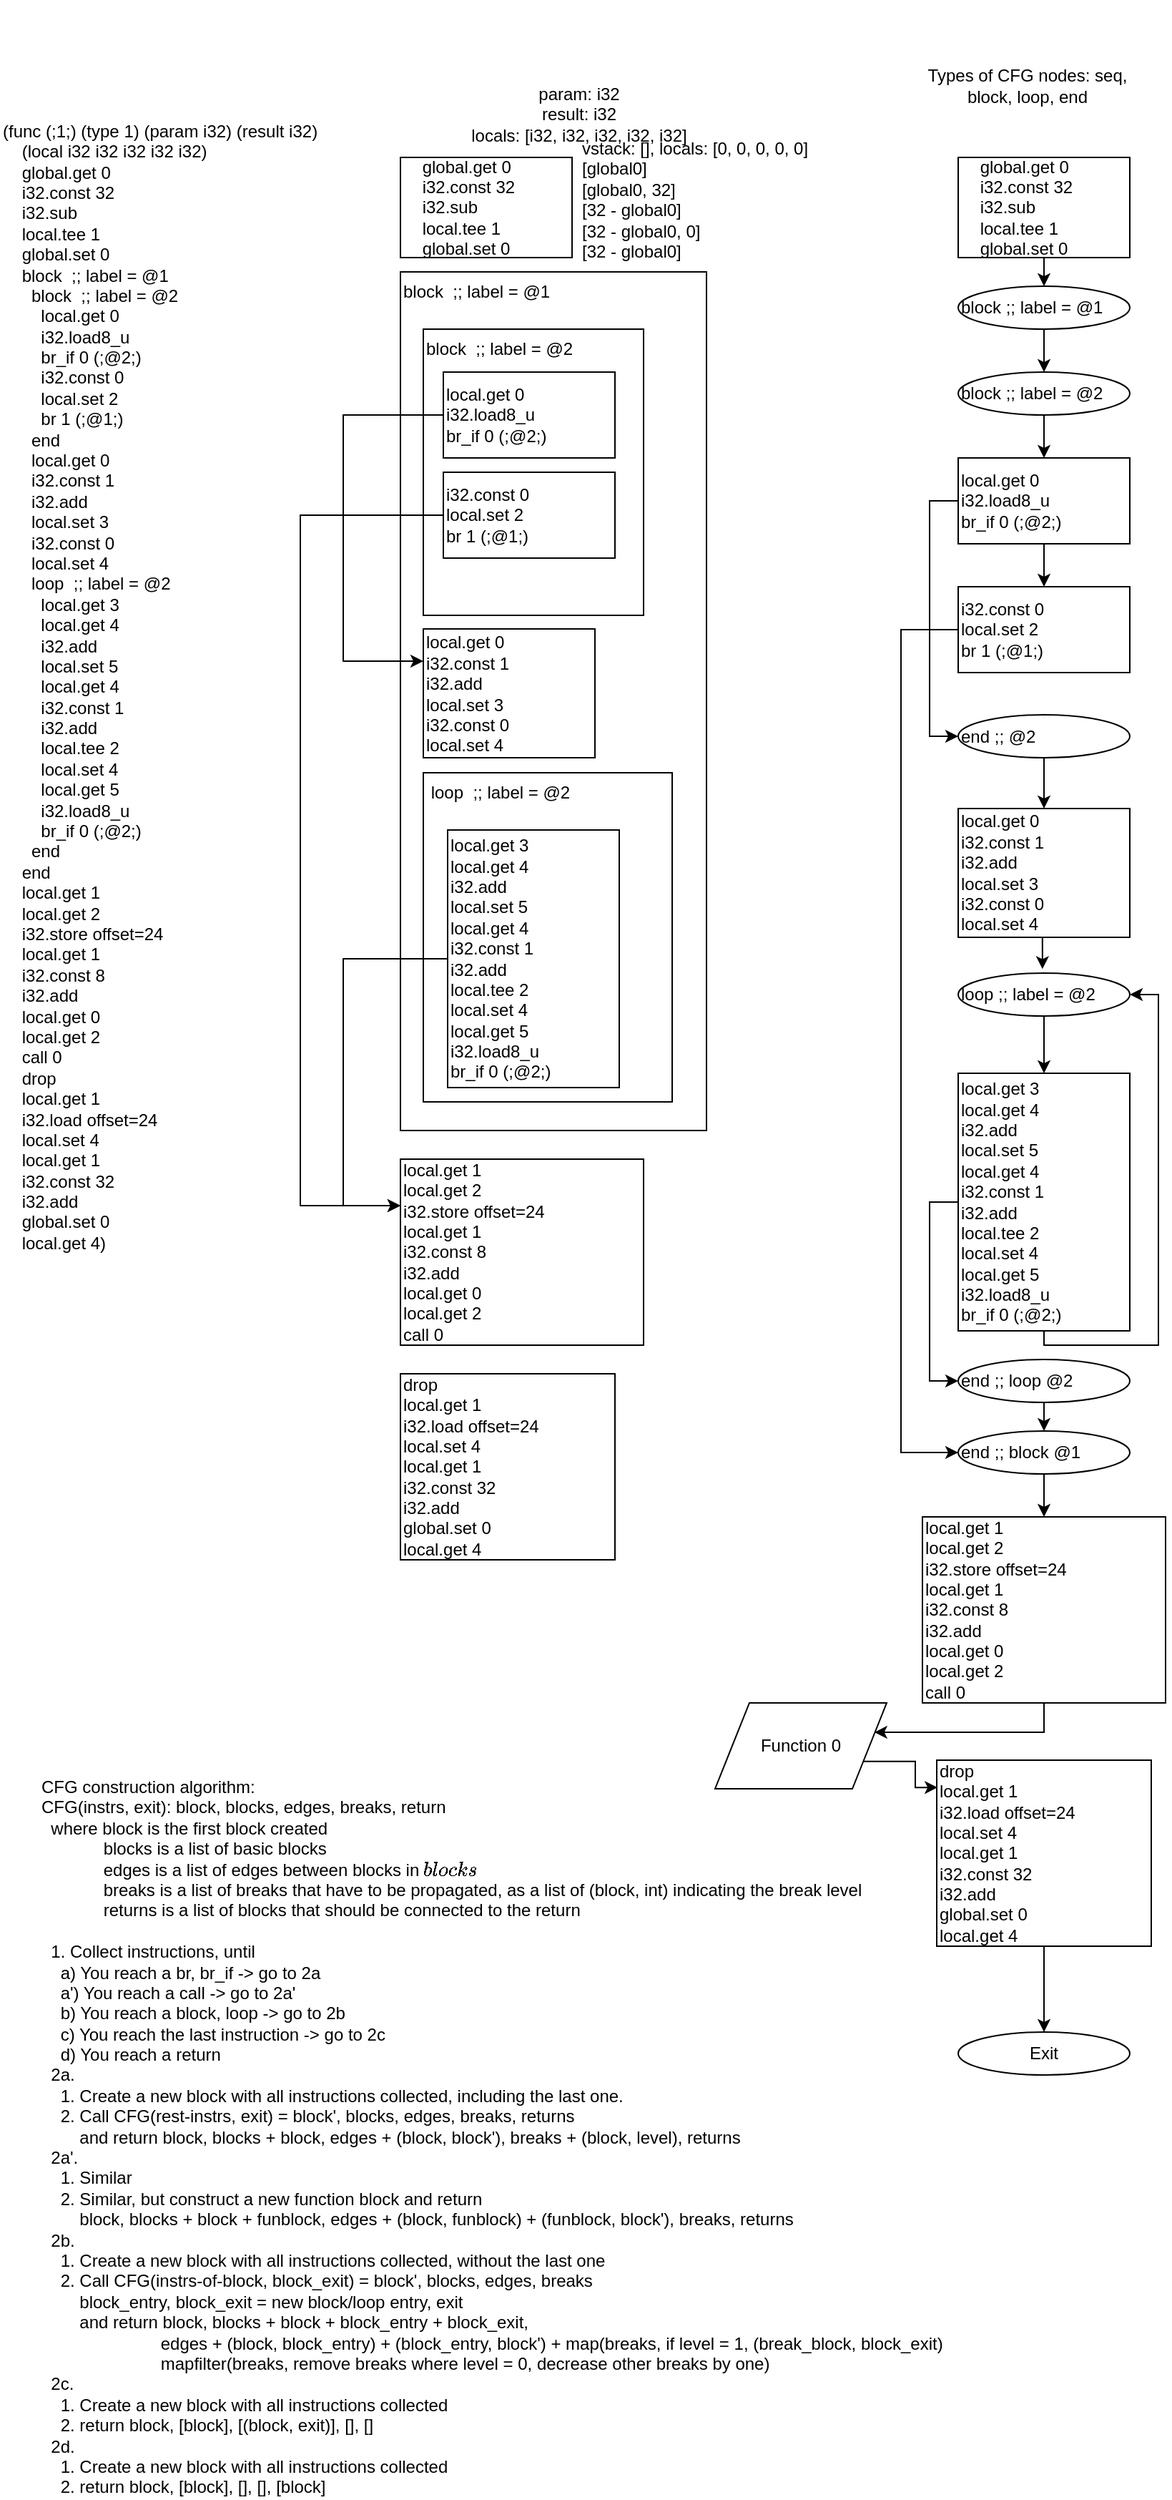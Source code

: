 <mxfile version="12.2.4" type="device" pages="1"><diagram id="FNtb_s3e36-BDrWtMiRN" name="Page-1"><mxGraphModel dx="980" dy="545" grid="1" gridSize="10" guides="1" tooltips="1" connect="1" arrows="1" fold="1" page="1" pageScale="1" pageWidth="850" pageHeight="1100" math="0" shadow="0"><root><mxCell id="0"/><mxCell id="1" parent="0"/><mxCell id="q5NPhlVLUvXzbGSV0Cje-2" value="&lt;div&gt;(func (;1;) (type 1) (param i32) (result i32)&lt;/div&gt;&lt;div&gt;&amp;nbsp; &amp;nbsp; (local i32 i32 i32 i32 i32)&lt;/div&gt;&lt;div&gt;&amp;nbsp; &amp;nbsp; global.get 0&lt;/div&gt;&lt;div&gt;&amp;nbsp; &amp;nbsp; i32.const 32&lt;/div&gt;&lt;div&gt;&amp;nbsp; &amp;nbsp; i32.sub&lt;/div&gt;&lt;div&gt;&amp;nbsp; &amp;nbsp; local.tee 1&lt;/div&gt;&lt;div&gt;&amp;nbsp; &amp;nbsp; global.set 0&lt;/div&gt;&lt;div&gt;&amp;nbsp; &amp;nbsp; block&amp;nbsp; ;; label = @1&lt;/div&gt;&lt;div&gt;&amp;nbsp; &amp;nbsp; &amp;nbsp; block&amp;nbsp; ;; label = @2&lt;/div&gt;&lt;div&gt;&amp;nbsp; &amp;nbsp; &amp;nbsp; &amp;nbsp; local.get 0&lt;/div&gt;&lt;div&gt;&amp;nbsp; &amp;nbsp; &amp;nbsp; &amp;nbsp; i32.load8_u&lt;/div&gt;&lt;div&gt;&amp;nbsp; &amp;nbsp; &amp;nbsp; &amp;nbsp; br_if 0 (;@2;)&lt;/div&gt;&lt;div&gt;&amp;nbsp; &amp;nbsp; &amp;nbsp; &amp;nbsp; i32.const 0&lt;/div&gt;&lt;div&gt;&amp;nbsp; &amp;nbsp; &amp;nbsp; &amp;nbsp; local.set 2&lt;/div&gt;&lt;div&gt;&amp;nbsp; &amp;nbsp; &amp;nbsp; &amp;nbsp; br 1 (;@1;)&lt;/div&gt;&lt;div&gt;&amp;nbsp; &amp;nbsp; &amp;nbsp; end&lt;/div&gt;&lt;div&gt;&amp;nbsp; &amp;nbsp; &amp;nbsp; local.get 0&lt;/div&gt;&lt;div&gt;&amp;nbsp; &amp;nbsp; &amp;nbsp; i32.const 1&lt;/div&gt;&lt;div&gt;&amp;nbsp; &amp;nbsp; &amp;nbsp; i32.add&lt;/div&gt;&lt;div&gt;&amp;nbsp; &amp;nbsp; &amp;nbsp; local.set 3&lt;/div&gt;&lt;div&gt;&amp;nbsp; &amp;nbsp; &amp;nbsp; i32.const 0&lt;/div&gt;&lt;div&gt;&amp;nbsp; &amp;nbsp; &amp;nbsp; local.set 4&lt;/div&gt;&lt;div&gt;&amp;nbsp; &amp;nbsp; &amp;nbsp; loop&amp;nbsp; ;; label = @2&lt;/div&gt;&lt;div&gt;&amp;nbsp; &amp;nbsp; &amp;nbsp; &amp;nbsp; local.get 3&lt;/div&gt;&lt;div&gt;&amp;nbsp; &amp;nbsp; &amp;nbsp; &amp;nbsp; local.get 4&lt;/div&gt;&lt;div&gt;&amp;nbsp; &amp;nbsp; &amp;nbsp; &amp;nbsp; i32.add&lt;/div&gt;&lt;div&gt;&amp;nbsp; &amp;nbsp; &amp;nbsp; &amp;nbsp; local.set 5&lt;/div&gt;&lt;div&gt;&amp;nbsp; &amp;nbsp; &amp;nbsp; &amp;nbsp; local.get 4&lt;/div&gt;&lt;div&gt;&amp;nbsp; &amp;nbsp; &amp;nbsp; &amp;nbsp; i32.const 1&lt;/div&gt;&lt;div&gt;&amp;nbsp; &amp;nbsp; &amp;nbsp; &amp;nbsp; i32.add&lt;/div&gt;&lt;div&gt;&amp;nbsp; &amp;nbsp; &amp;nbsp; &amp;nbsp; local.tee 2&lt;/div&gt;&lt;div&gt;&amp;nbsp; &amp;nbsp; &amp;nbsp; &amp;nbsp; local.set 4&lt;/div&gt;&lt;div&gt;&amp;nbsp; &amp;nbsp; &amp;nbsp; &amp;nbsp; local.get 5&lt;/div&gt;&lt;div&gt;&amp;nbsp; &amp;nbsp; &amp;nbsp; &amp;nbsp; i32.load8_u&lt;/div&gt;&lt;div&gt;&amp;nbsp; &amp;nbsp; &amp;nbsp; &amp;nbsp; br_if 0 (;@2;)&lt;/div&gt;&lt;div&gt;&amp;nbsp; &amp;nbsp; &amp;nbsp; end&lt;/div&gt;&lt;div&gt;&amp;nbsp; &amp;nbsp; end&lt;/div&gt;&lt;div&gt;&amp;nbsp; &amp;nbsp; local.get 1&lt;/div&gt;&lt;div&gt;&amp;nbsp; &amp;nbsp; local.get 2&lt;/div&gt;&lt;div&gt;&amp;nbsp; &amp;nbsp; i32.store offset=24&lt;/div&gt;&lt;div&gt;&amp;nbsp; &amp;nbsp; local.get 1&lt;/div&gt;&lt;div&gt;&amp;nbsp; &amp;nbsp; i32.const 8&lt;/div&gt;&lt;div&gt;&amp;nbsp; &amp;nbsp; i32.add&lt;/div&gt;&lt;div&gt;&amp;nbsp; &amp;nbsp; local.get 0&lt;/div&gt;&lt;div&gt;&amp;nbsp; &amp;nbsp; local.get 2&lt;/div&gt;&lt;div&gt;&amp;nbsp; &amp;nbsp; call 0&lt;/div&gt;&lt;div&gt;&amp;nbsp; &amp;nbsp; drop&lt;/div&gt;&lt;div&gt;&amp;nbsp; &amp;nbsp; local.get 1&lt;/div&gt;&lt;div&gt;&amp;nbsp; &amp;nbsp; i32.load offset=24&lt;/div&gt;&lt;div&gt;&amp;nbsp; &amp;nbsp; local.set 4&lt;/div&gt;&lt;div&gt;&amp;nbsp; &amp;nbsp; local.get 1&lt;/div&gt;&lt;div&gt;&amp;nbsp; &amp;nbsp; i32.const 32&lt;/div&gt;&lt;div&gt;&amp;nbsp; &amp;nbsp; i32.add&lt;/div&gt;&lt;div&gt;&amp;nbsp; &amp;nbsp; global.set 0&lt;/div&gt;&lt;div&gt;&amp;nbsp; &amp;nbsp; local.get 4)&lt;/div&gt;" style="text;html=1;strokeColor=none;fillColor=none;align=left;verticalAlign=middle;whiteSpace=wrap;rounded=0;" parent="1" vertex="1"><mxGeometry x="20" y="20" width="230" height="960" as="geometry"/></mxCell><mxCell id="q5NPhlVLUvXzbGSV0Cje-3" value="&lt;div style=&quot;white-space: normal&quot;&gt;&amp;nbsp; &amp;nbsp; global.get 0&lt;/div&gt;&lt;div style=&quot;white-space: normal&quot;&gt;&amp;nbsp; &amp;nbsp; i32.const 32&lt;/div&gt;&lt;div style=&quot;white-space: normal&quot;&gt;&amp;nbsp; &amp;nbsp; i32.sub&lt;/div&gt;&lt;div style=&quot;white-space: normal&quot;&gt;&amp;nbsp; &amp;nbsp; local.tee 1&lt;/div&gt;&lt;div style=&quot;white-space: normal&quot;&gt;&amp;nbsp; &amp;nbsp; global.set 0&lt;/div&gt;" style="rounded=0;whiteSpace=wrap;html=1;align=left;" parent="1" vertex="1"><mxGeometry x="300" y="130" width="120" height="70" as="geometry"/></mxCell><mxCell id="q5NPhlVLUvXzbGSV0Cje-5" value="&lt;div style=&quot;white-space: normal&quot;&gt;block&amp;nbsp; ;; label = @1&lt;/div&gt;" style="rounded=0;whiteSpace=wrap;html=1;align=left;verticalAlign=top;" parent="1" vertex="1"><mxGeometry x="300" y="210" width="214" height="600" as="geometry"/></mxCell><mxCell id="q5NPhlVLUvXzbGSV0Cje-7" value="&lt;div style=&quot;white-space: normal&quot;&gt;block&amp;nbsp; ;; label = @2&lt;/div&gt;" style="rounded=0;whiteSpace=wrap;html=1;align=left;verticalAlign=top;" parent="1" vertex="1"><mxGeometry x="316" y="250" width="154" height="200" as="geometry"/></mxCell><mxCell id="q5NPhlVLUvXzbGSV0Cje-16" style="edgeStyle=orthogonalEdgeStyle;rounded=0;orthogonalLoop=1;jettySize=auto;html=1;exitX=0;exitY=0.5;exitDx=0;exitDy=0;entryX=0;entryY=0.25;entryDx=0;entryDy=0;" parent="1" source="q5NPhlVLUvXzbGSV0Cje-8" target="q5NPhlVLUvXzbGSV0Cje-10" edge="1"><mxGeometry relative="1" as="geometry"><Array as="points"><mxPoint x="260" y="310"/><mxPoint x="260" y="482"/></Array></mxGeometry></mxCell><mxCell id="q5NPhlVLUvXzbGSV0Cje-8" value="&lt;div style=&quot;white-space: normal&quot;&gt;local.get 0&lt;/div&gt;&lt;div style=&quot;white-space: normal&quot;&gt;i32.load8_u&lt;/div&gt;&lt;div style=&quot;white-space: normal&quot;&gt;br_if 0 (;@2;)&lt;/div&gt;" style="rounded=0;whiteSpace=wrap;html=1;align=left;" parent="1" vertex="1"><mxGeometry x="330" y="280" width="120" height="60" as="geometry"/></mxCell><mxCell id="q5NPhlVLUvXzbGSV0Cje-19" style="edgeStyle=orthogonalEdgeStyle;rounded=0;orthogonalLoop=1;jettySize=auto;html=1;exitX=0;exitY=0.5;exitDx=0;exitDy=0;entryX=0;entryY=0.25;entryDx=0;entryDy=0;" parent="1" source="q5NPhlVLUvXzbGSV0Cje-9" target="q5NPhlVLUvXzbGSV0Cje-17" edge="1"><mxGeometry relative="1" as="geometry"><Array as="points"><mxPoint x="230" y="380"/><mxPoint x="230" y="863"/></Array></mxGeometry></mxCell><mxCell id="q5NPhlVLUvXzbGSV0Cje-9" value="&lt;div style=&quot;white-space: normal&quot;&gt;i32.const 0&lt;/div&gt;&lt;div style=&quot;white-space: normal&quot;&gt;local.set 2&lt;/div&gt;&lt;div style=&quot;white-space: normal&quot;&gt;br 1 (;@1;)&lt;/div&gt;" style="rounded=0;whiteSpace=wrap;html=1;align=left;" parent="1" vertex="1"><mxGeometry x="330" y="350" width="120" height="60" as="geometry"/></mxCell><mxCell id="q5NPhlVLUvXzbGSV0Cje-10" value="&lt;div style=&quot;white-space: normal&quot;&gt;local.get 0&lt;/div&gt;&lt;div style=&quot;white-space: normal&quot;&gt;i32.const 1&lt;/div&gt;&lt;div style=&quot;white-space: normal&quot;&gt;i32.add&lt;/div&gt;&lt;div style=&quot;white-space: normal&quot;&gt;local.set 3&lt;/div&gt;&lt;div style=&quot;white-space: normal&quot;&gt;i32.const 0&lt;/div&gt;&lt;div style=&quot;white-space: normal&quot;&gt;local.set 4&lt;/div&gt;" style="rounded=0;whiteSpace=wrap;html=1;align=left;" parent="1" vertex="1"><mxGeometry x="316" y="459.5" width="120" height="90" as="geometry"/></mxCell><mxCell id="q5NPhlVLUvXzbGSV0Cje-11" value="&lt;div style=&quot;white-space: normal&quot;&gt;&amp;nbsp;loop&amp;nbsp; ;; label = @2&lt;/div&gt;" style="rounded=0;whiteSpace=wrap;html=1;align=left;verticalAlign=top;" parent="1" vertex="1"><mxGeometry x="316" y="560" width="174" height="230" as="geometry"/></mxCell><mxCell id="q5NPhlVLUvXzbGSV0Cje-21" style="edgeStyle=orthogonalEdgeStyle;rounded=0;orthogonalLoop=1;jettySize=auto;html=1;exitX=0;exitY=0.5;exitDx=0;exitDy=0;entryX=0;entryY=0.25;entryDx=0;entryDy=0;" parent="1" source="q5NPhlVLUvXzbGSV0Cje-12" target="q5NPhlVLUvXzbGSV0Cje-17" edge="1"><mxGeometry relative="1" as="geometry"><Array as="points"><mxPoint x="260" y="690"/><mxPoint x="260" y="863"/></Array></mxGeometry></mxCell><mxCell id="q5NPhlVLUvXzbGSV0Cje-12" value="&lt;div style=&quot;white-space: normal&quot;&gt;local.get 3&lt;/div&gt;&lt;div style=&quot;white-space: normal&quot;&gt;local.get 4&lt;/div&gt;&lt;div style=&quot;white-space: normal&quot;&gt;i32.add&lt;/div&gt;&lt;div style=&quot;white-space: normal&quot;&gt;local.set 5&lt;/div&gt;&lt;div style=&quot;white-space: normal&quot;&gt;local.get 4&lt;/div&gt;&lt;div style=&quot;white-space: normal&quot;&gt;i32.const 1&lt;/div&gt;&lt;div style=&quot;white-space: normal&quot;&gt;i32.add&lt;/div&gt;&lt;div style=&quot;white-space: normal&quot;&gt;local.tee 2&lt;/div&gt;&lt;div style=&quot;white-space: normal&quot;&gt;local.set 4&lt;/div&gt;&lt;div style=&quot;white-space: normal&quot;&gt;local.get 5&lt;/div&gt;&lt;div style=&quot;white-space: normal&quot;&gt;i32.load8_u&lt;/div&gt;&lt;div style=&quot;white-space: normal&quot;&gt;br_if 0 (;@2;)&lt;/div&gt;" style="rounded=0;whiteSpace=wrap;html=1;align=left;" parent="1" vertex="1"><mxGeometry x="333" y="600" width="120" height="180" as="geometry"/></mxCell><mxCell id="q5NPhlVLUvXzbGSV0Cje-17" value="&lt;div style=&quot;white-space: normal&quot;&gt;local.get 1&lt;/div&gt;&lt;div style=&quot;white-space: normal&quot;&gt;local.get 2&lt;/div&gt;&lt;div style=&quot;white-space: normal&quot;&gt;i32.store offset=24&lt;/div&gt;&lt;div style=&quot;white-space: normal&quot;&gt;local.get 1&lt;/div&gt;&lt;div style=&quot;white-space: normal&quot;&gt;i32.const 8&lt;/div&gt;&lt;div style=&quot;white-space: normal&quot;&gt;i32.add&lt;/div&gt;&lt;div style=&quot;white-space: normal&quot;&gt;local.get 0&lt;/div&gt;&lt;div style=&quot;white-space: normal&quot;&gt;local.get 2&lt;/div&gt;&lt;div style=&quot;white-space: normal&quot;&gt;call 0&lt;/div&gt;" style="rounded=0;whiteSpace=wrap;html=1;align=left;" parent="1" vertex="1"><mxGeometry x="300" y="830" width="170" height="130" as="geometry"/></mxCell><mxCell id="q5NPhlVLUvXzbGSV0Cje-18" value="&lt;div style=&quot;white-space: normal&quot;&gt;drop&lt;/div&gt;&lt;div style=&quot;white-space: normal&quot;&gt;local.get 1&lt;/div&gt;&lt;div style=&quot;white-space: normal&quot;&gt;i32.load offset=24&lt;/div&gt;&lt;div style=&quot;white-space: normal&quot;&gt;local.set 4&lt;/div&gt;&lt;div style=&quot;white-space: normal&quot;&gt;local.get 1&lt;/div&gt;&lt;div style=&quot;white-space: normal&quot;&gt;i32.const 32&lt;/div&gt;&lt;div style=&quot;white-space: normal&quot;&gt;i32.add&lt;/div&gt;&lt;div style=&quot;white-space: normal&quot;&gt;global.set 0&lt;/div&gt;&lt;div style=&quot;white-space: normal&quot;&gt;local.get 4&lt;/div&gt;" style="rounded=0;whiteSpace=wrap;html=1;align=left;" parent="1" vertex="1"><mxGeometry x="300" y="980" width="150" height="130" as="geometry"/></mxCell><mxCell id="in7a0LtfsqOYc5vvhWBp-1" value="param: i32&lt;br&gt;result: i32&lt;br&gt;locals: [i32, i32, i32, i32, i32]" style="text;html=1;strokeColor=none;fillColor=none;align=center;verticalAlign=middle;whiteSpace=wrap;rounded=0;" vertex="1" parent="1"><mxGeometry x="300" y="90" width="250" height="20" as="geometry"/></mxCell><mxCell id="in7a0LtfsqOYc5vvhWBp-2" value="vstack: [], locals: [0, 0, 0, 0, 0]&lt;br&gt;[global0]&lt;br&gt;[global0, 32]&lt;br&gt;[32 - global0]&lt;br&gt;[32 - global0, 0]&lt;br&gt;[32 - global0]" style="text;html=1;strokeColor=none;fillColor=none;align=left;verticalAlign=top;whiteSpace=wrap;rounded=0;" vertex="1" parent="1"><mxGeometry x="424.5" y="110" width="225" height="70" as="geometry"/></mxCell><mxCell id="in7a0LtfsqOYc5vvhWBp-10" style="edgeStyle=orthogonalEdgeStyle;rounded=0;orthogonalLoop=1;jettySize=auto;html=1;exitX=0.5;exitY=1;exitDx=0;exitDy=0;entryX=0.5;entryY=0;entryDx=0;entryDy=0;" edge="1" parent="1" source="in7a0LtfsqOYc5vvhWBp-4" target="in7a0LtfsqOYc5vvhWBp-7"><mxGeometry relative="1" as="geometry"/></mxCell><mxCell id="in7a0LtfsqOYc5vvhWBp-4" value="&lt;div style=&quot;white-space: normal&quot;&gt;&amp;nbsp; &amp;nbsp; global.get 0&lt;/div&gt;&lt;div style=&quot;white-space: normal&quot;&gt;&amp;nbsp; &amp;nbsp; i32.const 32&lt;/div&gt;&lt;div style=&quot;white-space: normal&quot;&gt;&amp;nbsp; &amp;nbsp; i32.sub&lt;/div&gt;&lt;div style=&quot;white-space: normal&quot;&gt;&amp;nbsp; &amp;nbsp; local.tee 1&lt;/div&gt;&lt;div style=&quot;white-space: normal&quot;&gt;&amp;nbsp; &amp;nbsp; global.set 0&lt;/div&gt;" style="rounded=0;whiteSpace=wrap;html=1;align=left;" vertex="1" parent="1"><mxGeometry x="690" y="130" width="120" height="70" as="geometry"/></mxCell><mxCell id="in7a0LtfsqOYc5vvhWBp-6" value="Types of CFG nodes: seq, block, loop, end" style="text;html=1;strokeColor=none;fillColor=none;align=center;verticalAlign=middle;whiteSpace=wrap;rounded=0;" vertex="1" parent="1"><mxGeometry x="667" y="70" width="143" height="20" as="geometry"/></mxCell><mxCell id="in7a0LtfsqOYc5vvhWBp-11" style="edgeStyle=orthogonalEdgeStyle;rounded=0;orthogonalLoop=1;jettySize=auto;html=1;exitX=0.5;exitY=1;exitDx=0;exitDy=0;entryX=0.5;entryY=0;entryDx=0;entryDy=0;" edge="1" parent="1" source="in7a0LtfsqOYc5vvhWBp-7" target="in7a0LtfsqOYc5vvhWBp-9"><mxGeometry relative="1" as="geometry"/></mxCell><mxCell id="in7a0LtfsqOYc5vvhWBp-7" value="block ;; label = @1" style="ellipse;whiteSpace=wrap;html=1;align=left;" vertex="1" parent="1"><mxGeometry x="690" y="220" width="120" height="30" as="geometry"/></mxCell><mxCell id="in7a0LtfsqOYc5vvhWBp-13" style="edgeStyle=orthogonalEdgeStyle;rounded=0;orthogonalLoop=1;jettySize=auto;html=1;exitX=0.5;exitY=1;exitDx=0;exitDy=0;entryX=0.5;entryY=0;entryDx=0;entryDy=0;" edge="1" parent="1" source="in7a0LtfsqOYc5vvhWBp-9" target="in7a0LtfsqOYc5vvhWBp-12"><mxGeometry relative="1" as="geometry"/></mxCell><mxCell id="in7a0LtfsqOYc5vvhWBp-9" value="block ;; label = @2" style="ellipse;whiteSpace=wrap;html=1;align=left;" vertex="1" parent="1"><mxGeometry x="690" y="280" width="120" height="30" as="geometry"/></mxCell><mxCell id="in7a0LtfsqOYc5vvhWBp-15" style="edgeStyle=orthogonalEdgeStyle;rounded=0;orthogonalLoop=1;jettySize=auto;html=1;exitX=0.5;exitY=1;exitDx=0;exitDy=0;entryX=0.5;entryY=0;entryDx=0;entryDy=0;" edge="1" parent="1" source="in7a0LtfsqOYc5vvhWBp-12" target="in7a0LtfsqOYc5vvhWBp-14"><mxGeometry relative="1" as="geometry"/></mxCell><mxCell id="in7a0LtfsqOYc5vvhWBp-36" style="edgeStyle=orthogonalEdgeStyle;rounded=0;orthogonalLoop=1;jettySize=auto;html=1;exitX=0;exitY=0.5;exitDx=0;exitDy=0;entryX=0;entryY=0.5;entryDx=0;entryDy=0;" edge="1" parent="1" source="in7a0LtfsqOYc5vvhWBp-12" target="in7a0LtfsqOYc5vvhWBp-16"><mxGeometry relative="1" as="geometry"/></mxCell><mxCell id="in7a0LtfsqOYc5vvhWBp-12" value="&lt;div style=&quot;white-space: normal&quot;&gt;local.get 0&lt;/div&gt;&lt;div style=&quot;white-space: normal&quot;&gt;i32.load8_u&lt;/div&gt;&lt;div style=&quot;white-space: normal&quot;&gt;br_if 0 (;@2;)&lt;/div&gt;" style="rounded=0;whiteSpace=wrap;html=1;align=left;" vertex="1" parent="1"><mxGeometry x="690" y="340" width="120" height="60" as="geometry"/></mxCell><mxCell id="in7a0LtfsqOYc5vvhWBp-37" style="edgeStyle=orthogonalEdgeStyle;rounded=0;orthogonalLoop=1;jettySize=auto;html=1;exitX=0;exitY=0.5;exitDx=0;exitDy=0;entryX=0;entryY=0.5;entryDx=0;entryDy=0;" edge="1" parent="1" source="in7a0LtfsqOYc5vvhWBp-14" target="in7a0LtfsqOYc5vvhWBp-27"><mxGeometry relative="1" as="geometry"><Array as="points"><mxPoint x="650" y="460"/><mxPoint x="650" y="1035"/></Array></mxGeometry></mxCell><mxCell id="in7a0LtfsqOYc5vvhWBp-14" value="&lt;div style=&quot;white-space: normal&quot;&gt;i32.const 0&lt;/div&gt;&lt;div style=&quot;white-space: normal&quot;&gt;local.set 2&lt;/div&gt;&lt;div style=&quot;white-space: normal&quot;&gt;br 1 (;@1;)&lt;/div&gt;" style="rounded=0;whiteSpace=wrap;html=1;align=left;" vertex="1" parent="1"><mxGeometry x="690" y="430" width="120" height="60" as="geometry"/></mxCell><mxCell id="in7a0LtfsqOYc5vvhWBp-20" style="edgeStyle=orthogonalEdgeStyle;rounded=0;orthogonalLoop=1;jettySize=auto;html=1;exitX=0.5;exitY=1;exitDx=0;exitDy=0;" edge="1" parent="1" source="in7a0LtfsqOYc5vvhWBp-16" target="in7a0LtfsqOYc5vvhWBp-19"><mxGeometry relative="1" as="geometry"/></mxCell><mxCell id="in7a0LtfsqOYc5vvhWBp-16" value="end ;; @2" style="ellipse;whiteSpace=wrap;html=1;align=left;" vertex="1" parent="1"><mxGeometry x="690" y="519.5" width="120" height="30" as="geometry"/></mxCell><mxCell id="in7a0LtfsqOYc5vvhWBp-23" style="edgeStyle=orthogonalEdgeStyle;rounded=0;orthogonalLoop=1;jettySize=auto;html=1;exitX=0.5;exitY=1;exitDx=0;exitDy=0;entryX=0.491;entryY=-0.094;entryDx=0;entryDy=0;entryPerimeter=0;" edge="1" parent="1" source="in7a0LtfsqOYc5vvhWBp-19" target="in7a0LtfsqOYc5vvhWBp-21"><mxGeometry relative="1" as="geometry"/></mxCell><mxCell id="in7a0LtfsqOYc5vvhWBp-19" value="&lt;div style=&quot;white-space: normal&quot;&gt;local.get 0&lt;/div&gt;&lt;div style=&quot;white-space: normal&quot;&gt;i32.const 1&lt;/div&gt;&lt;div style=&quot;white-space: normal&quot;&gt;i32.add&lt;/div&gt;&lt;div style=&quot;white-space: normal&quot;&gt;local.set 3&lt;/div&gt;&lt;div style=&quot;white-space: normal&quot;&gt;i32.const 0&lt;/div&gt;&lt;div style=&quot;white-space: normal&quot;&gt;local.set 4&lt;/div&gt;" style="rounded=0;whiteSpace=wrap;html=1;align=left;" vertex="1" parent="1"><mxGeometry x="690" y="585" width="120" height="90" as="geometry"/></mxCell><mxCell id="in7a0LtfsqOYc5vvhWBp-24" style="edgeStyle=orthogonalEdgeStyle;rounded=0;orthogonalLoop=1;jettySize=auto;html=1;exitX=0.5;exitY=1;exitDx=0;exitDy=0;entryX=0.5;entryY=0;entryDx=0;entryDy=0;" edge="1" parent="1" source="in7a0LtfsqOYc5vvhWBp-21" target="in7a0LtfsqOYc5vvhWBp-22"><mxGeometry relative="1" as="geometry"/></mxCell><mxCell id="in7a0LtfsqOYc5vvhWBp-21" value="loop ;; label = @2" style="ellipse;whiteSpace=wrap;html=1;align=left;" vertex="1" parent="1"><mxGeometry x="690" y="700" width="120" height="30" as="geometry"/></mxCell><mxCell id="in7a0LtfsqOYc5vvhWBp-38" style="edgeStyle=orthogonalEdgeStyle;rounded=0;orthogonalLoop=1;jettySize=auto;html=1;exitX=0;exitY=0.5;exitDx=0;exitDy=0;entryX=0;entryY=0.5;entryDx=0;entryDy=0;" edge="1" parent="1" source="in7a0LtfsqOYc5vvhWBp-22" target="in7a0LtfsqOYc5vvhWBp-25"><mxGeometry relative="1" as="geometry"/></mxCell><mxCell id="in7a0LtfsqOYc5vvhWBp-41" style="edgeStyle=orthogonalEdgeStyle;rounded=0;orthogonalLoop=1;jettySize=auto;html=1;exitX=0.5;exitY=1;exitDx=0;exitDy=0;" edge="1" parent="1" source="in7a0LtfsqOYc5vvhWBp-22"><mxGeometry relative="1" as="geometry"><mxPoint x="810" y="715" as="targetPoint"/><Array as="points"><mxPoint x="750" y="960"/><mxPoint x="830" y="960"/><mxPoint x="830" y="715"/></Array></mxGeometry></mxCell><mxCell id="in7a0LtfsqOYc5vvhWBp-22" value="&lt;div style=&quot;white-space: normal&quot;&gt;local.get 3&lt;/div&gt;&lt;div style=&quot;white-space: normal&quot;&gt;local.get 4&lt;/div&gt;&lt;div style=&quot;white-space: normal&quot;&gt;i32.add&lt;/div&gt;&lt;div style=&quot;white-space: normal&quot;&gt;local.set 5&lt;/div&gt;&lt;div style=&quot;white-space: normal&quot;&gt;local.get 4&lt;/div&gt;&lt;div style=&quot;white-space: normal&quot;&gt;i32.const 1&lt;/div&gt;&lt;div style=&quot;white-space: normal&quot;&gt;i32.add&lt;/div&gt;&lt;div style=&quot;white-space: normal&quot;&gt;local.tee 2&lt;/div&gt;&lt;div style=&quot;white-space: normal&quot;&gt;local.set 4&lt;/div&gt;&lt;div style=&quot;white-space: normal&quot;&gt;local.get 5&lt;/div&gt;&lt;div style=&quot;white-space: normal&quot;&gt;i32.load8_u&lt;/div&gt;&lt;div style=&quot;white-space: normal&quot;&gt;br_if 0 (;@2;)&lt;/div&gt;" style="rounded=0;whiteSpace=wrap;html=1;align=left;" vertex="1" parent="1"><mxGeometry x="690" y="770" width="120" height="180" as="geometry"/></mxCell><mxCell id="in7a0LtfsqOYc5vvhWBp-28" style="edgeStyle=orthogonalEdgeStyle;rounded=0;orthogonalLoop=1;jettySize=auto;html=1;exitX=0.5;exitY=1;exitDx=0;exitDy=0;entryX=0.5;entryY=0;entryDx=0;entryDy=0;" edge="1" parent="1" source="in7a0LtfsqOYc5vvhWBp-25" target="in7a0LtfsqOYc5vvhWBp-27"><mxGeometry relative="1" as="geometry"/></mxCell><mxCell id="in7a0LtfsqOYc5vvhWBp-25" value="end ;; loop @2" style="ellipse;whiteSpace=wrap;html=1;align=left;" vertex="1" parent="1"><mxGeometry x="690" y="970" width="120" height="30" as="geometry"/></mxCell><mxCell id="in7a0LtfsqOYc5vvhWBp-34" style="edgeStyle=orthogonalEdgeStyle;rounded=0;orthogonalLoop=1;jettySize=auto;html=1;exitX=0.5;exitY=1;exitDx=0;exitDy=0;entryX=0.5;entryY=0;entryDx=0;entryDy=0;" edge="1" parent="1" source="in7a0LtfsqOYc5vvhWBp-27" target="in7a0LtfsqOYc5vvhWBp-29"><mxGeometry relative="1" as="geometry"/></mxCell><mxCell id="in7a0LtfsqOYc5vvhWBp-27" value="end ;; block @1" style="ellipse;whiteSpace=wrap;html=1;align=left;" vertex="1" parent="1"><mxGeometry x="690" y="1020" width="120" height="30" as="geometry"/></mxCell><mxCell id="in7a0LtfsqOYc5vvhWBp-32" style="edgeStyle=orthogonalEdgeStyle;rounded=0;orthogonalLoop=1;jettySize=auto;html=1;exitX=0.5;exitY=1;exitDx=0;exitDy=0;entryX=0.928;entryY=0.342;entryDx=0;entryDy=0;entryPerimeter=0;" edge="1" parent="1" source="in7a0LtfsqOYc5vvhWBp-29" target="in7a0LtfsqOYc5vvhWBp-31"><mxGeometry relative="1" as="geometry"/></mxCell><mxCell id="in7a0LtfsqOYc5vvhWBp-29" value="&lt;div style=&quot;white-space: normal&quot;&gt;local.get 1&lt;/div&gt;&lt;div style=&quot;white-space: normal&quot;&gt;local.get 2&lt;/div&gt;&lt;div style=&quot;white-space: normal&quot;&gt;i32.store offset=24&lt;/div&gt;&lt;div style=&quot;white-space: normal&quot;&gt;local.get 1&lt;/div&gt;&lt;div style=&quot;white-space: normal&quot;&gt;i32.const 8&lt;/div&gt;&lt;div style=&quot;white-space: normal&quot;&gt;i32.add&lt;/div&gt;&lt;div style=&quot;white-space: normal&quot;&gt;local.get 0&lt;/div&gt;&lt;div style=&quot;white-space: normal&quot;&gt;local.get 2&lt;/div&gt;&lt;div style=&quot;white-space: normal&quot;&gt;call 0&lt;/div&gt;" style="rounded=0;whiteSpace=wrap;html=1;align=left;" vertex="1" parent="1"><mxGeometry x="665" y="1080" width="170" height="130" as="geometry"/></mxCell><mxCell id="in7a0LtfsqOYc5vvhWBp-42" style="edgeStyle=orthogonalEdgeStyle;rounded=0;orthogonalLoop=1;jettySize=auto;html=1;exitX=0.5;exitY=1;exitDx=0;exitDy=0;entryX=0.5;entryY=0;entryDx=0;entryDy=0;" edge="1" parent="1" source="in7a0LtfsqOYc5vvhWBp-30" target="in7a0LtfsqOYc5vvhWBp-35"><mxGeometry relative="1" as="geometry"/></mxCell><mxCell id="in7a0LtfsqOYc5vvhWBp-30" value="&lt;div style=&quot;white-space: normal&quot;&gt;drop&lt;/div&gt;&lt;div style=&quot;white-space: normal&quot;&gt;local.get 1&lt;/div&gt;&lt;div style=&quot;white-space: normal&quot;&gt;i32.load offset=24&lt;/div&gt;&lt;div style=&quot;white-space: normal&quot;&gt;local.set 4&lt;/div&gt;&lt;div style=&quot;white-space: normal&quot;&gt;local.get 1&lt;/div&gt;&lt;div style=&quot;white-space: normal&quot;&gt;i32.const 32&lt;/div&gt;&lt;div style=&quot;white-space: normal&quot;&gt;i32.add&lt;/div&gt;&lt;div style=&quot;white-space: normal&quot;&gt;global.set 0&lt;/div&gt;&lt;div style=&quot;white-space: normal&quot;&gt;local.get 4&lt;/div&gt;" style="rounded=0;whiteSpace=wrap;html=1;align=left;" vertex="1" parent="1"><mxGeometry x="675" y="1250" width="150" height="130" as="geometry"/></mxCell><mxCell id="in7a0LtfsqOYc5vvhWBp-33" style="edgeStyle=orthogonalEdgeStyle;rounded=0;orthogonalLoop=1;jettySize=auto;html=1;exitX=1;exitY=0.75;exitDx=0;exitDy=0;entryX=0.004;entryY=0.147;entryDx=0;entryDy=0;entryPerimeter=0;" edge="1" parent="1" source="in7a0LtfsqOYc5vvhWBp-31" target="in7a0LtfsqOYc5vvhWBp-30"><mxGeometry relative="1" as="geometry"><mxPoint x="670" y="1270" as="targetPoint"/></mxGeometry></mxCell><mxCell id="in7a0LtfsqOYc5vvhWBp-31" value="Function 0" style="shape=parallelogram;perimeter=parallelogramPerimeter;whiteSpace=wrap;html=1;align=center;" vertex="1" parent="1"><mxGeometry x="520" y="1210" width="120" height="60" as="geometry"/></mxCell><mxCell id="in7a0LtfsqOYc5vvhWBp-35" value="Exit" style="ellipse;whiteSpace=wrap;html=1;align=center;" vertex="1" parent="1"><mxGeometry x="690" y="1440" width="120" height="30" as="geometry"/></mxCell><mxCell id="in7a0LtfsqOYc5vvhWBp-43" value="CFG construction algorithm:&lt;br&gt;CFG(instrs, exit): block, blocks, edges, breaks, return&lt;br&gt;&amp;nbsp; where block is the first block created&lt;br&gt;&amp;nbsp; &amp;nbsp; &amp;nbsp; &amp;nbsp; &amp;nbsp; &amp;nbsp; &amp;nbsp;blocks is a list of basic blocks&lt;br&gt;&amp;nbsp; &amp;nbsp; &amp;nbsp; &amp;nbsp; &amp;nbsp; &amp;nbsp; &amp;nbsp;edges is a list of edges between blocks in `blocks`&lt;br&gt;&amp;nbsp; &amp;nbsp; &amp;nbsp; &amp;nbsp; &amp;nbsp; &amp;nbsp; &amp;nbsp;breaks is a list of breaks that have to be propagated, as a list of (block, int) indicating the break level&lt;br&gt;&amp;nbsp; &amp;nbsp; &amp;nbsp; &amp;nbsp; &amp;nbsp; &amp;nbsp; &amp;nbsp;returns is a list of blocks that should be connected to the return&lt;br&gt;&lt;br&gt;&amp;nbsp; 1. Collect instructions, until&lt;br&gt;&amp;nbsp; &amp;nbsp; a) You reach a br, br_if -&amp;gt; go to 2a&lt;br&gt;&amp;nbsp; &amp;nbsp; a') You reach a call -&amp;gt; go to 2a'&lt;br&gt;&amp;nbsp; &amp;nbsp; b) You reach a block, loop -&amp;gt; go to 2b&lt;br&gt;&amp;nbsp; &amp;nbsp; c) You reach the last instruction -&amp;gt; go to 2c&lt;br&gt;&amp;nbsp; &amp;nbsp; d) You reach a return&lt;br&gt;&amp;nbsp; 2a.&lt;br&gt;&amp;nbsp; &amp;nbsp; 1. Create a new block with all instructions collected, including the last one.&lt;br&gt;&amp;nbsp; &amp;nbsp; 2. Call CFG(rest-instrs, exit) = block', blocks, edges, breaks, returns&lt;br&gt;&amp;nbsp; &amp;nbsp; &amp;nbsp; &amp;nbsp; and return block, blocks + block, edges + (block, block'), breaks + (block, level), returns&lt;br&gt;&amp;nbsp; 2a'.&lt;br&gt;&amp;nbsp; &amp;nbsp; 1. Similar&lt;br&gt;&amp;nbsp; &amp;nbsp; 2. Similar, but construct a new function block and return&lt;br&gt;&amp;nbsp; &amp;nbsp; &amp;nbsp; &amp;nbsp; block, blocks + block + funblock, edges + (block, funblock) + (funblock, block'), breaks, returns&lt;br&gt;&amp;nbsp; 2b.&lt;br&gt;&amp;nbsp; &amp;nbsp; 1. Create a new block with all instructions collected, without the last one&lt;br&gt;&amp;nbsp; &amp;nbsp; 2. Call CFG(instrs-of-block, block_exit) = block', blocks, edges, breaks&lt;br&gt;&amp;nbsp; &amp;nbsp; &amp;nbsp; &amp;nbsp; block_entry, block_exit = new block/loop entry, exit&lt;br&gt;&amp;nbsp; &amp;nbsp; &amp;nbsp; &amp;nbsp; and return block, blocks + block + block_entry + block_exit,&lt;br&gt;&amp;nbsp; &amp;nbsp; &amp;nbsp; &amp;nbsp; &amp;nbsp; &amp;nbsp; &amp;nbsp; &amp;nbsp; &amp;nbsp; &amp;nbsp; &amp;nbsp; &amp;nbsp; &amp;nbsp;edges + (block, block_entry) + (block_entry, block') + map(breaks, if level = 1, (break_block, block_exit)&lt;br&gt;&amp;nbsp; &amp;nbsp; &amp;nbsp; &amp;nbsp; &amp;nbsp; &amp;nbsp; &amp;nbsp; &amp;nbsp; &amp;nbsp; &amp;nbsp; &amp;nbsp; &amp;nbsp; &amp;nbsp;mapfilter(breaks, remove breaks where level = 0, decrease other breaks by one)&lt;br&gt;&amp;nbsp; 2c.&lt;br&gt;&amp;nbsp; &amp;nbsp; 1. Create a new block with all instructions collected&lt;br&gt;&amp;nbsp; &amp;nbsp; 2. return block, [block], [(block, exit)], [], []&lt;br&gt;&amp;nbsp; 2d.&lt;br&gt;&amp;nbsp; &amp;nbsp; 1. Create a new block with all instructions collected&lt;br&gt;&amp;nbsp; &amp;nbsp; 2. return block, [block], [], [], [block]" style="text;html=1;strokeColor=none;fillColor=none;align=left;verticalAlign=top;whiteSpace=wrap;rounded=0;" vertex="1" parent="1"><mxGeometry x="47" y="1255" width="755" height="140" as="geometry"/></mxCell></root></mxGraphModel></diagram></mxfile>